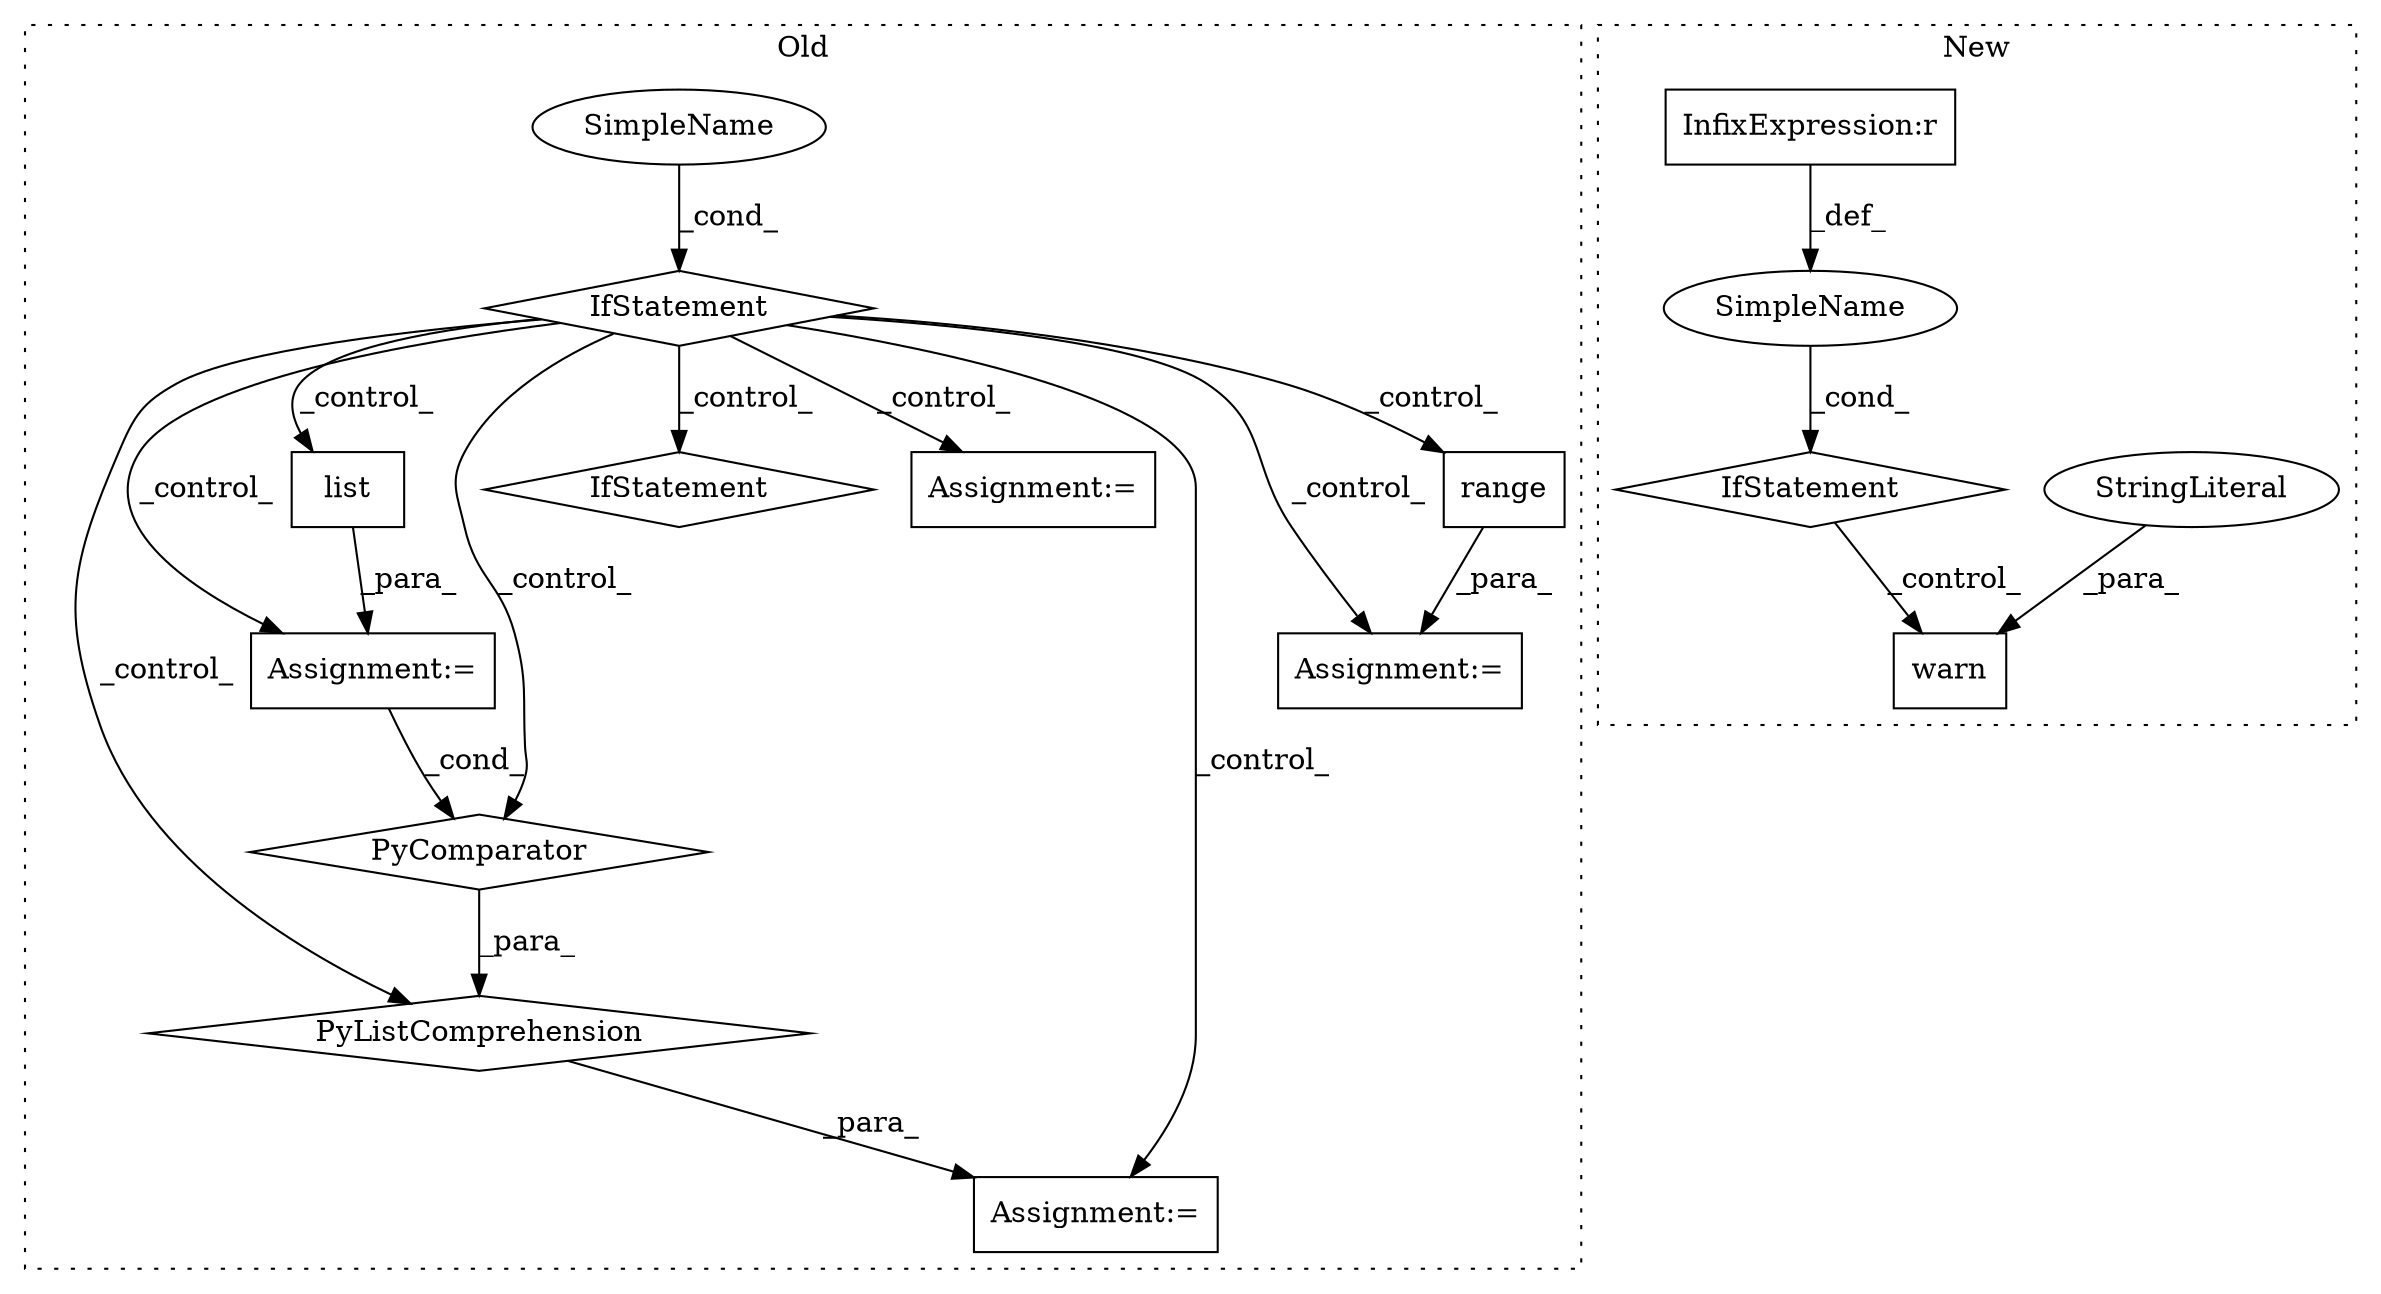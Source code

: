 digraph G {
subgraph cluster0 {
1 [label="PyListComprehension" a="109" s="3450" l="137" shape="diamond"];
4 [label="PyComparator" a="113" s="3524" l="55" shape="diamond"];
5 [label="Assignment:=" a="7" s="3524" l="55" shape="box"];
6 [label="Assignment:=" a="7" s="3434" l="16" shape="box"];
7 [label="SimpleName" a="42" s="" l="" shape="ellipse"];
8 [label="IfStatement" a="25" s="3524" l="55" shape="diamond"];
9 [label="Assignment:=" a="7" s="3350" l="1" shape="box"];
10 [label="range" a="32" s="3760,3772" l="6,1" shape="box"];
11 [label="IfStatement" a="25" s="3285,3303" l="4,2" shape="diamond"];
12 [label="list" a="32" s="3552,3562" l="5,1" shape="box"];
13 [label="Assignment:=" a="7" s="3660" l="16" shape="box"];
label = "Old";
style="dotted";
}
subgraph cluster1 {
2 [label="warn" a="32" s="2258,2333" l="5,1" shape="box"];
3 [label="StringLiteral" a="45" s="2263" l="70" shape="ellipse"];
14 [label="IfStatement" a="25" s="2228,2246" l="4,2" shape="diamond"];
15 [label="SimpleName" a="42" s="" l="" shape="ellipse"];
16 [label="InfixExpression:r" a="27" s="2241" l="4" shape="box"];
label = "New";
style="dotted";
}
1 -> 6 [label="_para_"];
3 -> 2 [label="_para_"];
4 -> 1 [label="_para_"];
5 -> 4 [label="_cond_"];
7 -> 11 [label="_cond_"];
10 -> 13 [label="_para_"];
11 -> 4 [label="_control_"];
11 -> 5 [label="_control_"];
11 -> 8 [label="_control_"];
11 -> 6 [label="_control_"];
11 -> 13 [label="_control_"];
11 -> 10 [label="_control_"];
11 -> 1 [label="_control_"];
11 -> 12 [label="_control_"];
11 -> 9 [label="_control_"];
12 -> 5 [label="_para_"];
14 -> 2 [label="_control_"];
15 -> 14 [label="_cond_"];
16 -> 15 [label="_def_"];
}